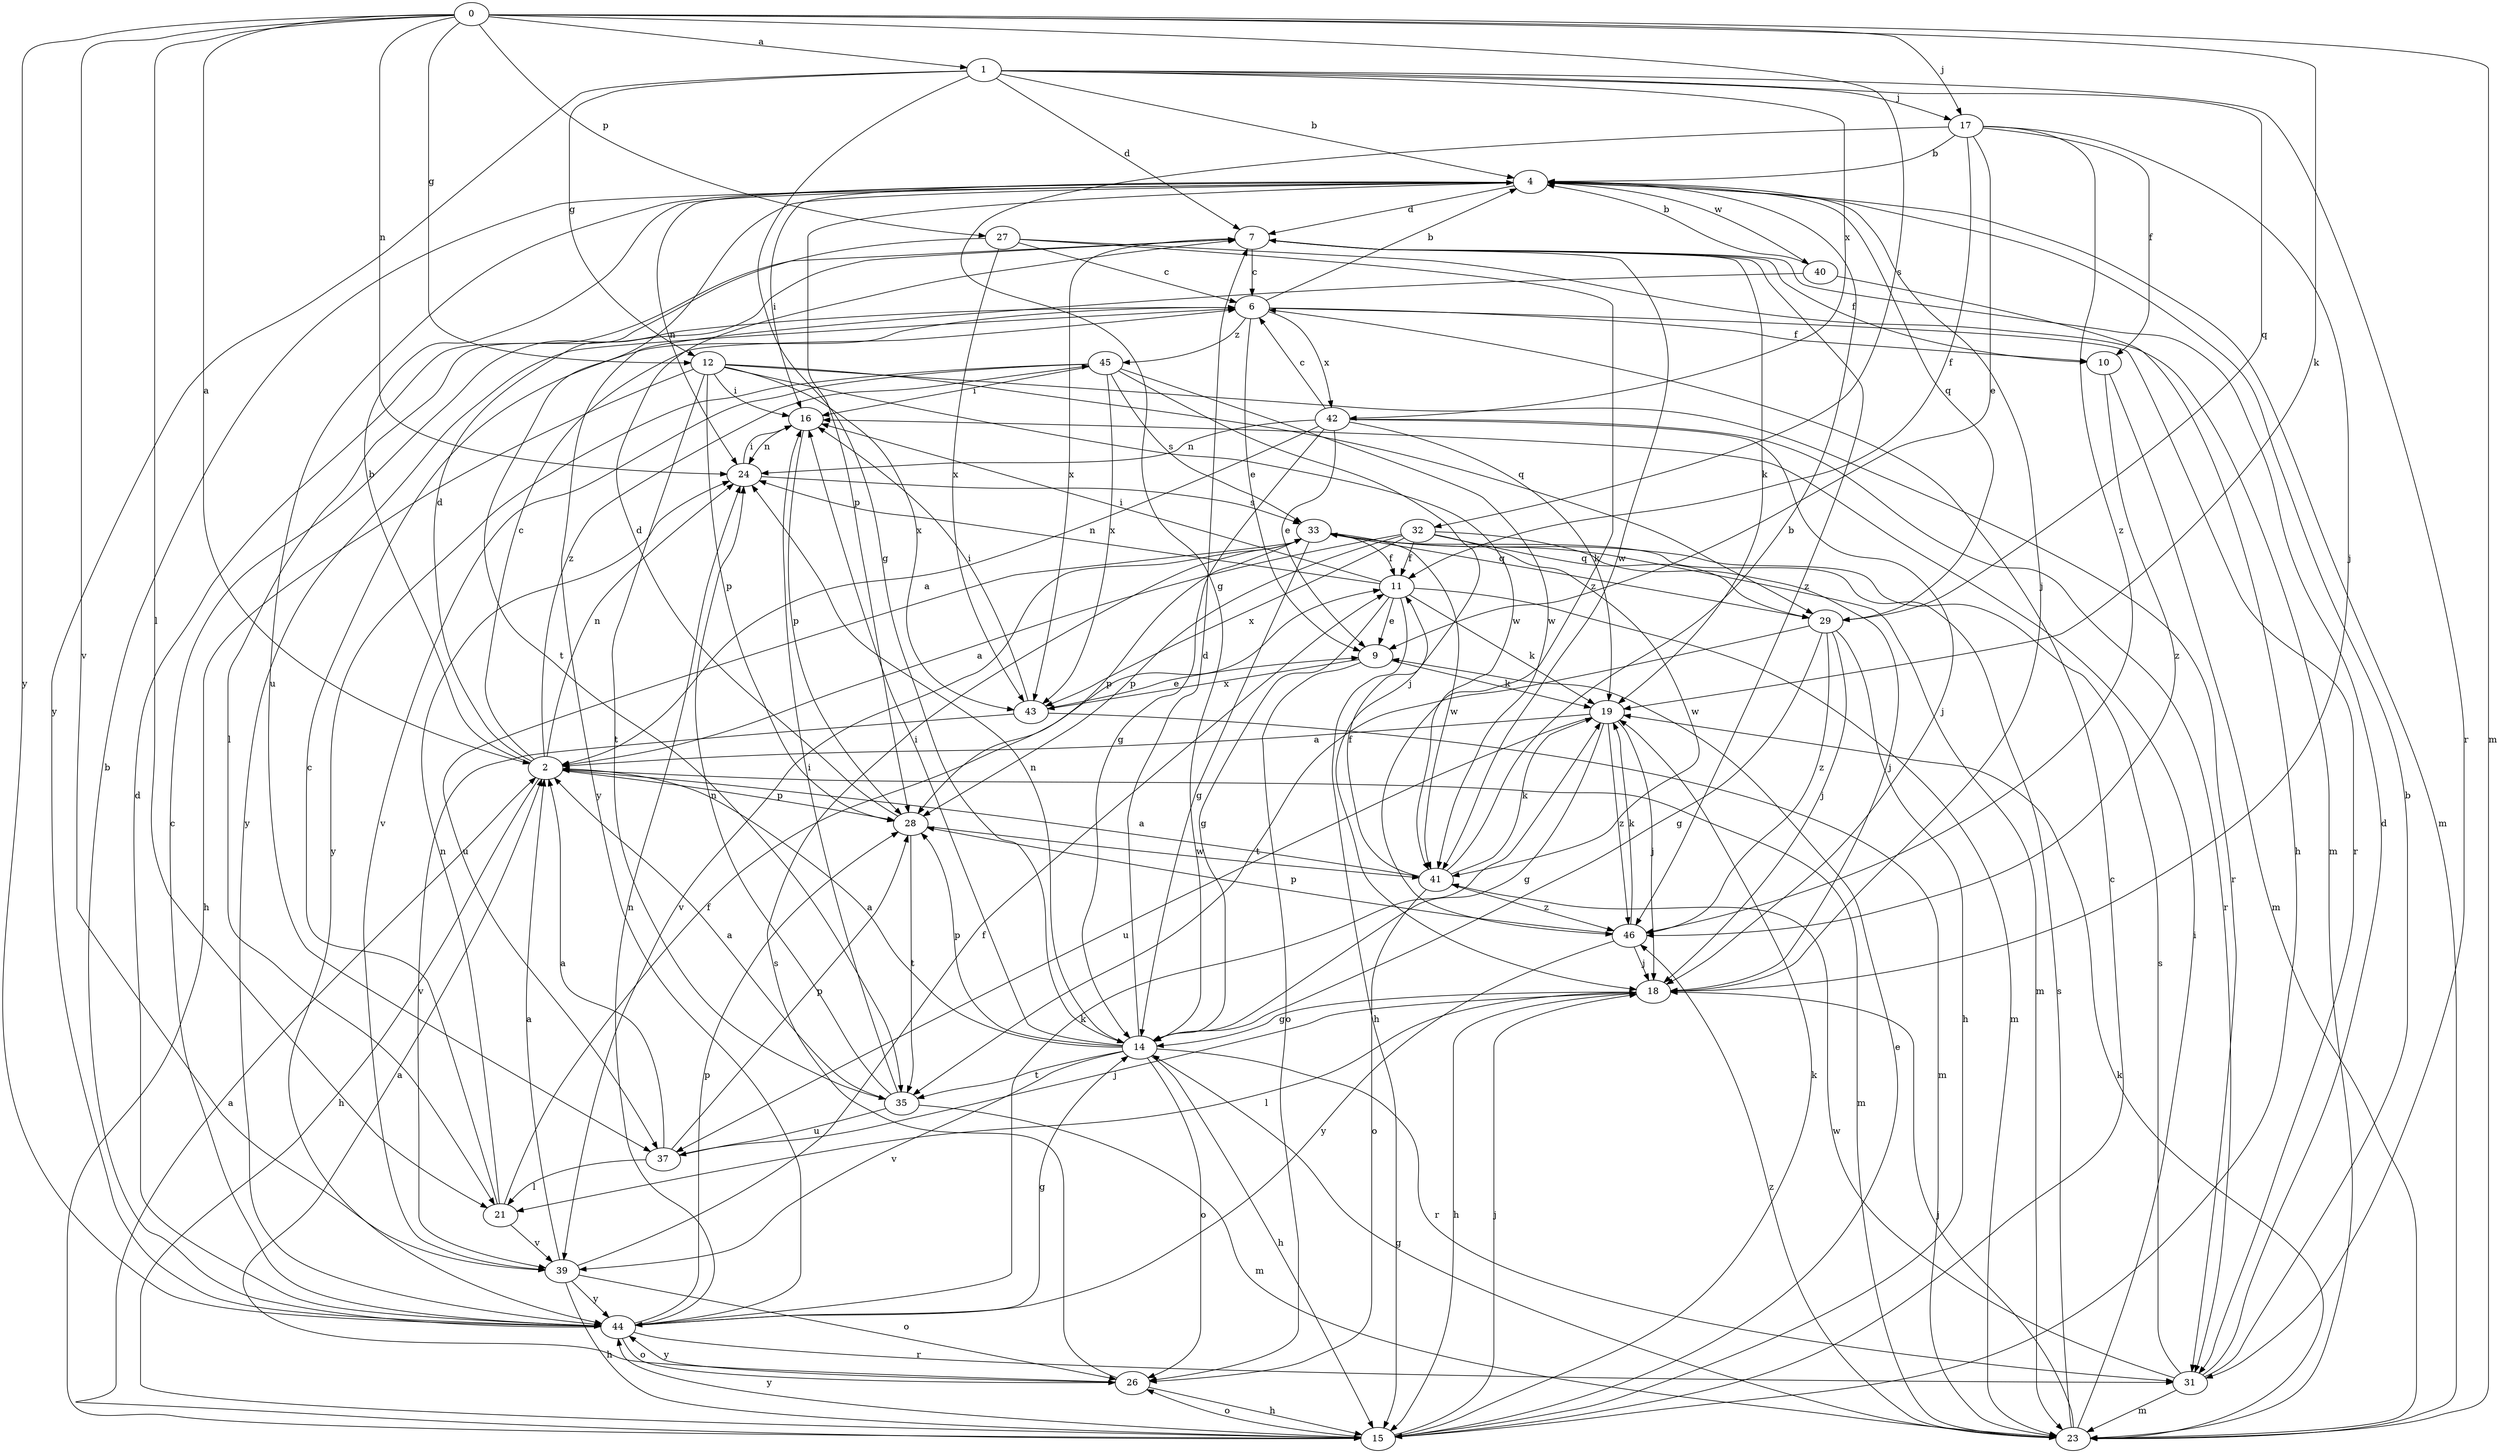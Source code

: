 strict digraph  {
0;
1;
2;
4;
6;
7;
9;
10;
11;
12;
14;
15;
16;
17;
18;
19;
21;
23;
24;
26;
27;
28;
29;
31;
32;
33;
35;
37;
39;
40;
41;
42;
43;
44;
45;
46;
0 -> 1  [label=a];
0 -> 2  [label=a];
0 -> 12  [label=g];
0 -> 17  [label=j];
0 -> 19  [label=k];
0 -> 21  [label=l];
0 -> 23  [label=m];
0 -> 24  [label=n];
0 -> 27  [label=p];
0 -> 32  [label=s];
0 -> 39  [label=v];
0 -> 44  [label=y];
1 -> 4  [label=b];
1 -> 7  [label=d];
1 -> 12  [label=g];
1 -> 14  [label=g];
1 -> 17  [label=j];
1 -> 29  [label=q];
1 -> 31  [label=r];
1 -> 42  [label=x];
1 -> 44  [label=y];
2 -> 4  [label=b];
2 -> 6  [label=c];
2 -> 7  [label=d];
2 -> 15  [label=h];
2 -> 23  [label=m];
2 -> 24  [label=n];
2 -> 28  [label=p];
2 -> 45  [label=z];
4 -> 7  [label=d];
4 -> 16  [label=i];
4 -> 18  [label=j];
4 -> 23  [label=m];
4 -> 24  [label=n];
4 -> 28  [label=p];
4 -> 29  [label=q];
4 -> 35  [label=t];
4 -> 37  [label=u];
4 -> 40  [label=w];
6 -> 4  [label=b];
6 -> 9  [label=e];
6 -> 10  [label=f];
6 -> 31  [label=r];
6 -> 42  [label=x];
6 -> 44  [label=y];
6 -> 45  [label=z];
7 -> 6  [label=c];
7 -> 10  [label=f];
7 -> 19  [label=k];
7 -> 41  [label=w];
7 -> 43  [label=x];
7 -> 46  [label=z];
9 -> 19  [label=k];
9 -> 26  [label=o];
9 -> 43  [label=x];
10 -> 23  [label=m];
10 -> 46  [label=z];
11 -> 9  [label=e];
11 -> 14  [label=g];
11 -> 15  [label=h];
11 -> 16  [label=i];
11 -> 19  [label=k];
11 -> 23  [label=m];
11 -> 24  [label=n];
12 -> 15  [label=h];
12 -> 16  [label=i];
12 -> 28  [label=p];
12 -> 29  [label=q];
12 -> 31  [label=r];
12 -> 35  [label=t];
12 -> 41  [label=w];
12 -> 43  [label=x];
14 -> 2  [label=a];
14 -> 7  [label=d];
14 -> 15  [label=h];
14 -> 16  [label=i];
14 -> 24  [label=n];
14 -> 26  [label=o];
14 -> 28  [label=p];
14 -> 31  [label=r];
14 -> 35  [label=t];
14 -> 39  [label=v];
15 -> 2  [label=a];
15 -> 6  [label=c];
15 -> 9  [label=e];
15 -> 18  [label=j];
15 -> 19  [label=k];
15 -> 26  [label=o];
15 -> 44  [label=y];
16 -> 24  [label=n];
16 -> 28  [label=p];
17 -> 4  [label=b];
17 -> 9  [label=e];
17 -> 10  [label=f];
17 -> 11  [label=f];
17 -> 14  [label=g];
17 -> 18  [label=j];
17 -> 46  [label=z];
18 -> 14  [label=g];
18 -> 15  [label=h];
18 -> 21  [label=l];
19 -> 2  [label=a];
19 -> 14  [label=g];
19 -> 18  [label=j];
19 -> 37  [label=u];
19 -> 46  [label=z];
21 -> 6  [label=c];
21 -> 11  [label=f];
21 -> 24  [label=n];
21 -> 39  [label=v];
23 -> 14  [label=g];
23 -> 16  [label=i];
23 -> 18  [label=j];
23 -> 19  [label=k];
23 -> 33  [label=s];
23 -> 46  [label=z];
24 -> 16  [label=i];
24 -> 33  [label=s];
26 -> 2  [label=a];
26 -> 15  [label=h];
26 -> 33  [label=s];
26 -> 44  [label=y];
27 -> 6  [label=c];
27 -> 21  [label=l];
27 -> 23  [label=m];
27 -> 43  [label=x];
27 -> 46  [label=z];
28 -> 7  [label=d];
28 -> 35  [label=t];
28 -> 41  [label=w];
29 -> 14  [label=g];
29 -> 15  [label=h];
29 -> 18  [label=j];
29 -> 35  [label=t];
29 -> 46  [label=z];
31 -> 4  [label=b];
31 -> 7  [label=d];
31 -> 23  [label=m];
31 -> 33  [label=s];
31 -> 41  [label=w];
32 -> 2  [label=a];
32 -> 11  [label=f];
32 -> 18  [label=j];
32 -> 28  [label=p];
32 -> 29  [label=q];
32 -> 41  [label=w];
32 -> 43  [label=x];
33 -> 11  [label=f];
33 -> 14  [label=g];
33 -> 23  [label=m];
33 -> 28  [label=p];
33 -> 29  [label=q];
33 -> 37  [label=u];
33 -> 39  [label=v];
33 -> 41  [label=w];
35 -> 2  [label=a];
35 -> 16  [label=i];
35 -> 23  [label=m];
35 -> 24  [label=n];
35 -> 37  [label=u];
37 -> 2  [label=a];
37 -> 18  [label=j];
37 -> 21  [label=l];
37 -> 28  [label=p];
39 -> 2  [label=a];
39 -> 11  [label=f];
39 -> 15  [label=h];
39 -> 26  [label=o];
39 -> 44  [label=y];
40 -> 4  [label=b];
40 -> 15  [label=h];
40 -> 44  [label=y];
41 -> 2  [label=a];
41 -> 4  [label=b];
41 -> 11  [label=f];
41 -> 19  [label=k];
41 -> 26  [label=o];
41 -> 46  [label=z];
42 -> 2  [label=a];
42 -> 6  [label=c];
42 -> 9  [label=e];
42 -> 14  [label=g];
42 -> 18  [label=j];
42 -> 19  [label=k];
42 -> 24  [label=n];
42 -> 31  [label=r];
43 -> 9  [label=e];
43 -> 16  [label=i];
43 -> 23  [label=m];
43 -> 39  [label=v];
44 -> 4  [label=b];
44 -> 6  [label=c];
44 -> 7  [label=d];
44 -> 14  [label=g];
44 -> 19  [label=k];
44 -> 24  [label=n];
44 -> 26  [label=o];
44 -> 28  [label=p];
44 -> 31  [label=r];
45 -> 16  [label=i];
45 -> 18  [label=j];
45 -> 33  [label=s];
45 -> 39  [label=v];
45 -> 41  [label=w];
45 -> 43  [label=x];
45 -> 44  [label=y];
46 -> 18  [label=j];
46 -> 19  [label=k];
46 -> 28  [label=p];
46 -> 44  [label=y];
}
